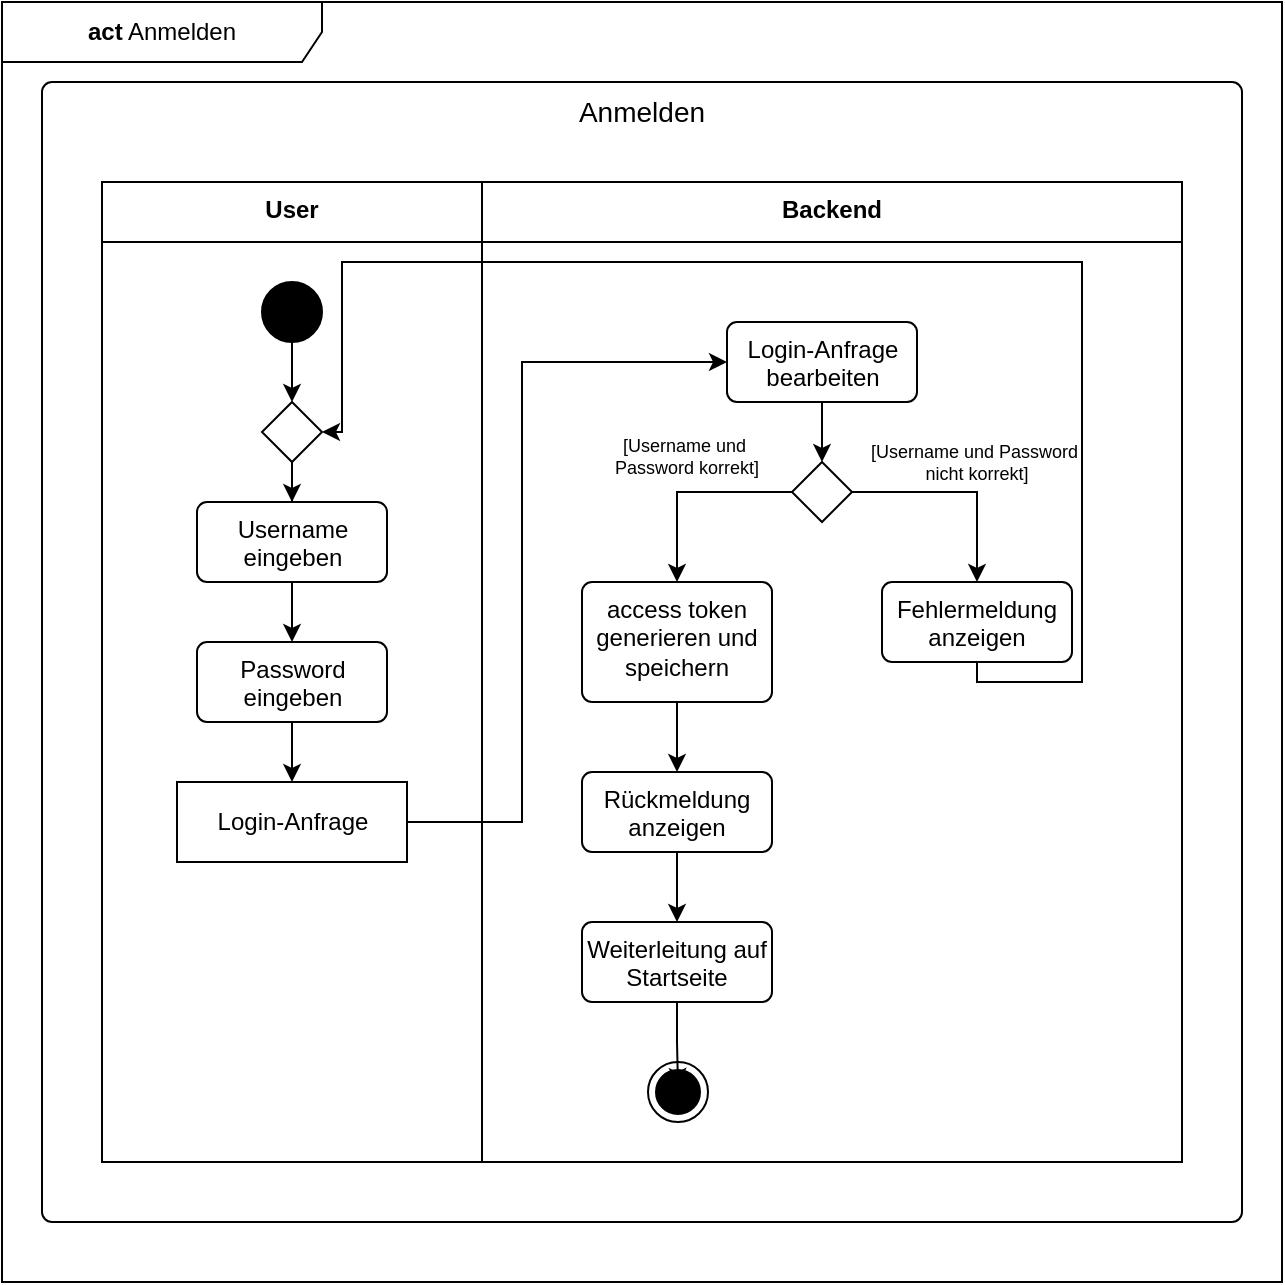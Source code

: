<mxfile version="24.8.0">
  <diagram name="Seite-1" id="xuB_rjeZco63fM5En61c">
    <mxGraphModel dx="1687" dy="920" grid="1" gridSize="10" guides="1" tooltips="1" connect="1" arrows="1" fold="1" page="1" pageScale="1" pageWidth="827" pageHeight="1169" math="0" shadow="0">
      <root>
        <mxCell id="0" />
        <mxCell id="1" parent="0" />
        <mxCell id="IY6E1oVv9xF2ohDbgM_x-29" value="User" style="swimlane;fontStyle=1;align=center;verticalAlign=top;childLayout=stackLayout;horizontal=1;startSize=30;horizontalStack=0;resizeParent=1;resizeParentMax=0;resizeLast=0;collapsible=0;marginBottom=0;html=1;whiteSpace=wrap;" vertex="1" parent="1">
          <mxGeometry x="130" y="330" width="190" height="490" as="geometry" />
        </mxCell>
        <mxCell id="IY6E1oVv9xF2ohDbgM_x-31" value="" style="swimlane;fontStyle=1;align=center;verticalAlign=top;horizontal=1;startSize=0;collapsible=0;marginBottom=0;html=1;strokeColor=none;fillColor=none;" vertex="1" parent="IY6E1oVv9xF2ohDbgM_x-29">
          <mxGeometry y="30" width="190" height="460" as="geometry" />
        </mxCell>
        <mxCell id="IY6E1oVv9xF2ohDbgM_x-35" value="" style="ellipse;fillColor=strokeColor;html=1;" vertex="1" parent="IY6E1oVv9xF2ohDbgM_x-31">
          <mxGeometry x="80" y="20" width="30" height="30" as="geometry" />
        </mxCell>
        <mxCell id="IY6E1oVv9xF2ohDbgM_x-69" style="edgeStyle=orthogonalEdgeStyle;rounded=0;orthogonalLoop=1;jettySize=auto;html=1;" edge="1" parent="IY6E1oVv9xF2ohDbgM_x-31" source="IY6E1oVv9xF2ohDbgM_x-41" target="IY6E1oVv9xF2ohDbgM_x-54">
          <mxGeometry relative="1" as="geometry" />
        </mxCell>
        <mxCell id="IY6E1oVv9xF2ohDbgM_x-41" value="Username eingeben" style="html=1;align=center;verticalAlign=top;rounded=1;absoluteArcSize=1;arcSize=10;dashed=0;whiteSpace=wrap;" vertex="1" parent="IY6E1oVv9xF2ohDbgM_x-31">
          <mxGeometry x="47.5" y="130" width="95" height="40" as="geometry" />
        </mxCell>
        <mxCell id="IY6E1oVv9xF2ohDbgM_x-42" value="Login-Anfrage" style="rounded=0;whiteSpace=wrap;html=1;" vertex="1" parent="IY6E1oVv9xF2ohDbgM_x-31">
          <mxGeometry x="37.5" y="270" width="115" height="40" as="geometry" />
        </mxCell>
        <mxCell id="IY6E1oVv9xF2ohDbgM_x-70" style="edgeStyle=orthogonalEdgeStyle;rounded=0;orthogonalLoop=1;jettySize=auto;html=1;" edge="1" parent="IY6E1oVv9xF2ohDbgM_x-31" source="IY6E1oVv9xF2ohDbgM_x-54" target="IY6E1oVv9xF2ohDbgM_x-42">
          <mxGeometry relative="1" as="geometry" />
        </mxCell>
        <mxCell id="IY6E1oVv9xF2ohDbgM_x-54" value="Password eingeben" style="html=1;align=center;verticalAlign=top;rounded=1;absoluteArcSize=1;arcSize=10;dashed=0;whiteSpace=wrap;" vertex="1" parent="IY6E1oVv9xF2ohDbgM_x-31">
          <mxGeometry x="47.5" y="200" width="95" height="40" as="geometry" />
        </mxCell>
        <mxCell id="IY6E1oVv9xF2ohDbgM_x-83" style="edgeStyle=orthogonalEdgeStyle;rounded=0;orthogonalLoop=1;jettySize=auto;html=1;" edge="1" parent="IY6E1oVv9xF2ohDbgM_x-31" source="IY6E1oVv9xF2ohDbgM_x-63" target="IY6E1oVv9xF2ohDbgM_x-41">
          <mxGeometry relative="1" as="geometry" />
        </mxCell>
        <mxCell id="IY6E1oVv9xF2ohDbgM_x-63" value="" style="rhombus;whiteSpace=wrap;html=1;" vertex="1" parent="IY6E1oVv9xF2ohDbgM_x-31">
          <mxGeometry x="80" y="80" width="30" height="30" as="geometry" />
        </mxCell>
        <mxCell id="IY6E1oVv9xF2ohDbgM_x-82" style="edgeStyle=orthogonalEdgeStyle;rounded=0;orthogonalLoop=1;jettySize=auto;html=1;entryX=0.5;entryY=0;entryDx=0;entryDy=0;" edge="1" parent="IY6E1oVv9xF2ohDbgM_x-31" source="IY6E1oVv9xF2ohDbgM_x-35" target="IY6E1oVv9xF2ohDbgM_x-63">
          <mxGeometry relative="1" as="geometry" />
        </mxCell>
        <mxCell id="IY6E1oVv9xF2ohDbgM_x-44" value="Backend" style="swimlane;fontStyle=1;align=center;verticalAlign=top;childLayout=stackLayout;horizontal=1;startSize=30;horizontalStack=0;resizeParent=1;resizeParentMax=0;resizeLast=0;collapsible=0;marginBottom=0;html=1;whiteSpace=wrap;" vertex="1" parent="1">
          <mxGeometry x="320" y="330" width="350" height="490" as="geometry" />
        </mxCell>
        <mxCell id="IY6E1oVv9xF2ohDbgM_x-45" value="" style="swimlane;fontStyle=1;align=center;verticalAlign=top;horizontal=1;startSize=0;collapsible=0;marginBottom=0;html=1;strokeColor=none;fillColor=none;" vertex="1" parent="IY6E1oVv9xF2ohDbgM_x-44">
          <mxGeometry y="30" width="350" height="460" as="geometry" />
        </mxCell>
        <mxCell id="IY6E1oVv9xF2ohDbgM_x-76" style="edgeStyle=orthogonalEdgeStyle;rounded=0;orthogonalLoop=1;jettySize=auto;html=1;" edge="1" parent="IY6E1oVv9xF2ohDbgM_x-45" source="IY6E1oVv9xF2ohDbgM_x-47" target="IY6E1oVv9xF2ohDbgM_x-60">
          <mxGeometry relative="1" as="geometry" />
        </mxCell>
        <mxCell id="IY6E1oVv9xF2ohDbgM_x-47" value="access token generieren und speichern" style="html=1;align=center;verticalAlign=top;rounded=1;absoluteArcSize=1;arcSize=10;dashed=0;whiteSpace=wrap;" vertex="1" parent="IY6E1oVv9xF2ohDbgM_x-45">
          <mxGeometry x="50" y="170" width="95" height="60" as="geometry" />
        </mxCell>
        <mxCell id="IY6E1oVv9xF2ohDbgM_x-74" style="edgeStyle=orthogonalEdgeStyle;rounded=0;orthogonalLoop=1;jettySize=auto;html=1;" edge="1" parent="IY6E1oVv9xF2ohDbgM_x-45" source="IY6E1oVv9xF2ohDbgM_x-59" target="IY6E1oVv9xF2ohDbgM_x-47">
          <mxGeometry relative="1" as="geometry" />
        </mxCell>
        <mxCell id="IY6E1oVv9xF2ohDbgM_x-75" style="edgeStyle=orthogonalEdgeStyle;rounded=0;orthogonalLoop=1;jettySize=auto;html=1;" edge="1" parent="IY6E1oVv9xF2ohDbgM_x-45" source="IY6E1oVv9xF2ohDbgM_x-59" target="IY6E1oVv9xF2ohDbgM_x-61">
          <mxGeometry relative="1" as="geometry" />
        </mxCell>
        <mxCell id="IY6E1oVv9xF2ohDbgM_x-85" value="&lt;div style=&quot;font-size: 9px;&quot;&gt;[Username und Password&amp;nbsp;&lt;/div&gt;&lt;div style=&quot;font-size: 9px;&quot;&gt;nicht korrekt]&lt;/div&gt;" style="edgeLabel;html=1;align=center;verticalAlign=middle;resizable=0;points=[];" vertex="1" connectable="0" parent="IY6E1oVv9xF2ohDbgM_x-75">
          <mxGeometry x="-0.107" y="-2" relative="1" as="geometry">
            <mxPoint x="14" y="-17" as="offset" />
          </mxGeometry>
        </mxCell>
        <mxCell id="IY6E1oVv9xF2ohDbgM_x-59" value="" style="rhombus;whiteSpace=wrap;html=1;" vertex="1" parent="IY6E1oVv9xF2ohDbgM_x-45">
          <mxGeometry x="155" y="110" width="30" height="30" as="geometry" />
        </mxCell>
        <mxCell id="IY6E1oVv9xF2ohDbgM_x-61" value="&lt;div&gt;Fehlermeldung anzeigen&lt;br&gt;&lt;/div&gt;" style="html=1;align=center;verticalAlign=top;rounded=1;absoluteArcSize=1;arcSize=10;dashed=0;whiteSpace=wrap;" vertex="1" parent="IY6E1oVv9xF2ohDbgM_x-45">
          <mxGeometry x="200" y="170" width="95" height="40" as="geometry" />
        </mxCell>
        <mxCell id="IY6E1oVv9xF2ohDbgM_x-77" style="edgeStyle=orthogonalEdgeStyle;rounded=0;orthogonalLoop=1;jettySize=auto;html=1;" edge="1" parent="IY6E1oVv9xF2ohDbgM_x-45" source="IY6E1oVv9xF2ohDbgM_x-60" target="IY6E1oVv9xF2ohDbgM_x-66">
          <mxGeometry relative="1" as="geometry" />
        </mxCell>
        <mxCell id="IY6E1oVv9xF2ohDbgM_x-60" value="Rückmeldung anzeigen" style="html=1;align=center;verticalAlign=top;rounded=1;absoluteArcSize=1;arcSize=10;dashed=0;whiteSpace=wrap;" vertex="1" parent="IY6E1oVv9xF2ohDbgM_x-45">
          <mxGeometry x="50" y="265" width="95" height="40" as="geometry" />
        </mxCell>
        <mxCell id="IY6E1oVv9xF2ohDbgM_x-66" value="Weiterleitung auf Startseite" style="html=1;align=center;verticalAlign=top;rounded=1;absoluteArcSize=1;arcSize=10;dashed=0;whiteSpace=wrap;" vertex="1" parent="IY6E1oVv9xF2ohDbgM_x-45">
          <mxGeometry x="50" y="340" width="95" height="40" as="geometry" />
        </mxCell>
        <mxCell id="IY6E1oVv9xF2ohDbgM_x-78" value="" style="ellipse;html=1;shape=endState;fillColor=strokeColor;" vertex="1" parent="IY6E1oVv9xF2ohDbgM_x-45">
          <mxGeometry x="83" y="410" width="30" height="30" as="geometry" />
        </mxCell>
        <mxCell id="IY6E1oVv9xF2ohDbgM_x-80" style="edgeStyle=orthogonalEdgeStyle;rounded=0;orthogonalLoop=1;jettySize=auto;html=1;entryX=0.5;entryY=0.4;entryDx=0;entryDy=0;entryPerimeter=0;" edge="1" parent="IY6E1oVv9xF2ohDbgM_x-45" source="IY6E1oVv9xF2ohDbgM_x-66" target="IY6E1oVv9xF2ohDbgM_x-78">
          <mxGeometry relative="1" as="geometry" />
        </mxCell>
        <mxCell id="IY6E1oVv9xF2ohDbgM_x-86" value="&lt;div style=&quot;font-size: 9px;&quot;&gt;[Username und&amp;nbsp;&lt;/div&gt;&lt;div style=&quot;font-size: 9px;&quot;&gt;Password korrekt]&lt;/div&gt;" style="edgeLabel;html=1;align=center;verticalAlign=middle;resizable=0;points=[];" vertex="1" connectable="0" parent="IY6E1oVv9xF2ohDbgM_x-45">
          <mxGeometry x="97.503" y="110.0" as="geometry">
            <mxPoint x="4" y="-3" as="offset" />
          </mxGeometry>
        </mxCell>
        <mxCell id="IY6E1oVv9xF2ohDbgM_x-73" style="edgeStyle=orthogonalEdgeStyle;rounded=0;orthogonalLoop=1;jettySize=auto;html=1;entryX=0.5;entryY=0;entryDx=0;entryDy=0;" edge="1" parent="1" source="IY6E1oVv9xF2ohDbgM_x-65" target="IY6E1oVv9xF2ohDbgM_x-59">
          <mxGeometry relative="1" as="geometry" />
        </mxCell>
        <mxCell id="IY6E1oVv9xF2ohDbgM_x-65" value="Login-Anfrage bearbeiten" style="html=1;align=center;verticalAlign=top;rounded=1;absoluteArcSize=1;arcSize=10;dashed=0;whiteSpace=wrap;" vertex="1" parent="1">
          <mxGeometry x="442.5" y="400" width="95" height="40" as="geometry" />
        </mxCell>
        <mxCell id="IY6E1oVv9xF2ohDbgM_x-71" style="edgeStyle=orthogonalEdgeStyle;rounded=0;orthogonalLoop=1;jettySize=auto;html=1;" edge="1" parent="1" source="IY6E1oVv9xF2ohDbgM_x-42" target="IY6E1oVv9xF2ohDbgM_x-65">
          <mxGeometry relative="1" as="geometry">
            <Array as="points">
              <mxPoint x="340" y="650" />
              <mxPoint x="340" y="420" />
            </Array>
          </mxGeometry>
        </mxCell>
        <mxCell id="IY6E1oVv9xF2ohDbgM_x-84" style="edgeStyle=orthogonalEdgeStyle;rounded=0;orthogonalLoop=1;jettySize=auto;html=1;entryX=1;entryY=0.5;entryDx=0;entryDy=0;" edge="1" parent="1" source="IY6E1oVv9xF2ohDbgM_x-61" target="IY6E1oVv9xF2ohDbgM_x-63">
          <mxGeometry relative="1" as="geometry">
            <Array as="points">
              <mxPoint x="568" y="580" />
              <mxPoint x="620" y="580" />
              <mxPoint x="620" y="370" />
              <mxPoint x="250" y="370" />
              <mxPoint x="250" y="455" />
            </Array>
          </mxGeometry>
        </mxCell>
        <mxCell id="IY6E1oVv9xF2ohDbgM_x-88" value="&lt;font style=&quot;font-size: 14px;&quot;&gt;Anmelden&lt;/font&gt;" style="html=1;align=center;verticalAlign=top;rounded=1;absoluteArcSize=1;arcSize=10;dashed=0;whiteSpace=wrap;fillColor=none;" vertex="1" parent="1">
          <mxGeometry x="100" y="280" width="600" height="570" as="geometry" />
        </mxCell>
        <mxCell id="IY6E1oVv9xF2ohDbgM_x-89" value="&lt;b&gt;act&lt;/b&gt; Anmelden" style="shape=umlFrame;whiteSpace=wrap;html=1;pointerEvents=0;recursiveResize=0;container=1;collapsible=0;width=160;" vertex="1" parent="1">
          <mxGeometry x="80" y="240" width="640" height="640" as="geometry" />
        </mxCell>
      </root>
    </mxGraphModel>
  </diagram>
</mxfile>
